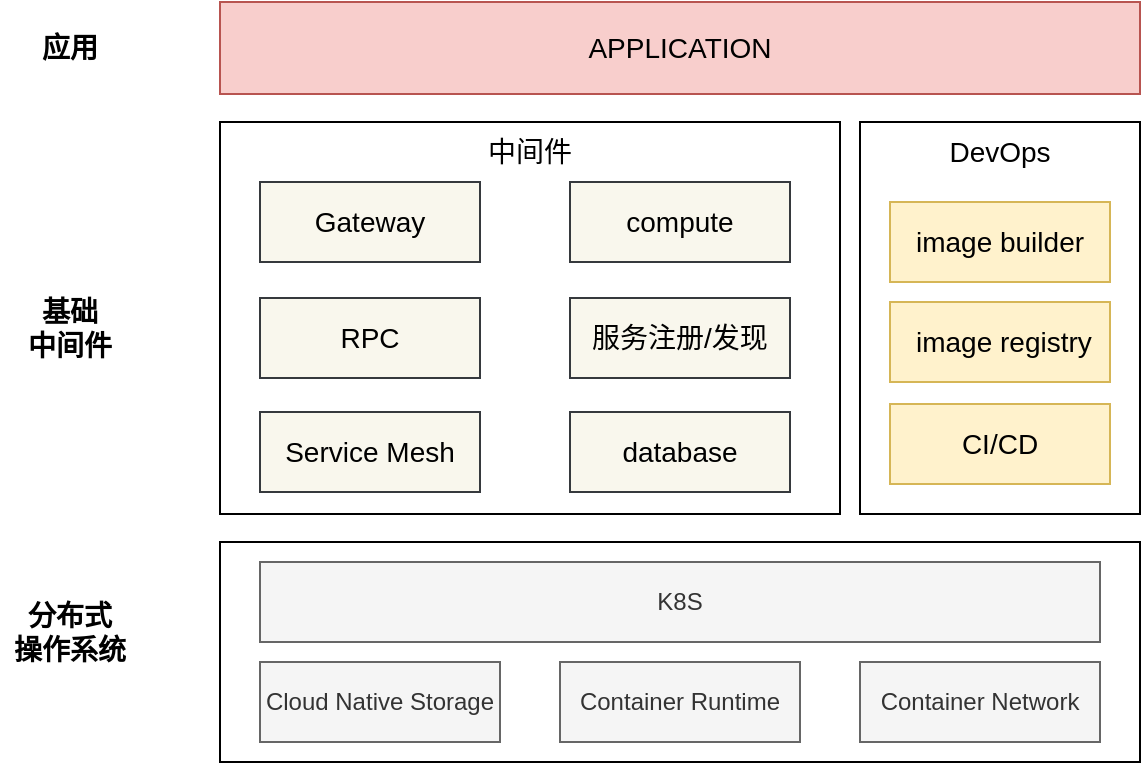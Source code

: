 <mxfile version="20.3.1" type="github">
  <diagram id="JYr65Jm_kDJc_cY_xB6P" name="第 1 页">
    <mxGraphModel dx="1249" dy="809" grid="1" gridSize="10" guides="1" tooltips="1" connect="1" arrows="1" fold="1" page="1" pageScale="1" pageWidth="827" pageHeight="1169" math="0" shadow="0">
      <root>
        <mxCell id="0" />
        <mxCell id="1" parent="0" />
        <mxCell id="j-cVRgfwKiAenDD7w-AU-1" value="" style="rounded=0;whiteSpace=wrap;html=1;" parent="1" vertex="1">
          <mxGeometry x="150" y="390" width="460" height="110" as="geometry" />
        </mxCell>
        <mxCell id="j-cVRgfwKiAenDD7w-AU-2" value="Cloud Native Storage" style="rounded=0;whiteSpace=wrap;html=1;fillColor=#f5f5f5;fontColor=#333333;strokeColor=#666666;" parent="1" vertex="1">
          <mxGeometry x="170" y="450" width="120" height="40" as="geometry" />
        </mxCell>
        <mxCell id="j-cVRgfwKiAenDD7w-AU-3" value="Container Runtime" style="rounded=0;whiteSpace=wrap;html=1;fillColor=#f5f5f5;fontColor=#333333;strokeColor=#666666;" parent="1" vertex="1">
          <mxGeometry x="320" y="450" width="120" height="40" as="geometry" />
        </mxCell>
        <mxCell id="j-cVRgfwKiAenDD7w-AU-4" value="Container Network" style="rounded=0;whiteSpace=wrap;html=1;fillColor=#f5f5f5;fontColor=#333333;strokeColor=#666666;" parent="1" vertex="1">
          <mxGeometry x="470" y="450" width="120" height="40" as="geometry" />
        </mxCell>
        <mxCell id="j-cVRgfwKiAenDD7w-AU-5" value="K8S" style="rounded=0;whiteSpace=wrap;html=1;fillColor=#f5f5f5;fontColor=#333333;strokeColor=#666666;" parent="1" vertex="1">
          <mxGeometry x="170" y="400" width="420" height="40" as="geometry" />
        </mxCell>
        <mxCell id="j-cVRgfwKiAenDD7w-AU-6" value="&lt;b style=&quot;&quot;&gt;&lt;span style=&quot;font-size: 14px;&quot;&gt;分布&lt;/span&gt;&lt;font style=&quot;font-size: 14px;&quot;&gt;式&lt;br&gt;&lt;/font&gt;&lt;span style=&quot;font-size: 14px;&quot;&gt;操作系统&lt;/span&gt;&lt;/b&gt;" style="text;html=1;strokeColor=none;fillColor=none;align=center;verticalAlign=middle;whiteSpace=wrap;rounded=0;" parent="1" vertex="1">
          <mxGeometry x="40" y="420" width="70" height="30" as="geometry" />
        </mxCell>
        <mxCell id="j-cVRgfwKiAenDD7w-AU-7" value="" style="rounded=0;whiteSpace=wrap;html=1;fontSize=14;" parent="1" vertex="1">
          <mxGeometry x="150" y="180" width="310" height="196" as="geometry" />
        </mxCell>
        <mxCell id="j-cVRgfwKiAenDD7w-AU-8" value="&lt;span style=&quot;font-size: 14px;&quot;&gt;&lt;b&gt;基础&lt;br&gt;中间件&lt;/b&gt;&lt;/span&gt;" style="text;html=1;strokeColor=none;fillColor=none;align=center;verticalAlign=middle;whiteSpace=wrap;rounded=0;" parent="1" vertex="1">
          <mxGeometry x="40" y="268" width="70" height="30" as="geometry" />
        </mxCell>
        <mxCell id="j-cVRgfwKiAenDD7w-AU-9" value="RPC" style="rounded=0;whiteSpace=wrap;html=1;fontSize=14;fillColor=#f9f7ed;strokeColor=#36393d;" parent="1" vertex="1">
          <mxGeometry x="170" y="268" width="110" height="40" as="geometry" />
        </mxCell>
        <mxCell id="j-cVRgfwKiAenDD7w-AU-10" value="Gateway" style="rounded=0;whiteSpace=wrap;html=1;fontSize=14;fillColor=#f9f7ed;strokeColor=#36393d;" parent="1" vertex="1">
          <mxGeometry x="170" y="210" width="110" height="40" as="geometry" />
        </mxCell>
        <mxCell id="j-cVRgfwKiAenDD7w-AU-11" value="服务注册/发现" style="rounded=0;whiteSpace=wrap;html=1;fontSize=14;fillColor=#f9f7ed;strokeColor=#36393d;" parent="1" vertex="1">
          <mxGeometry x="325" y="268" width="110" height="40" as="geometry" />
        </mxCell>
        <mxCell id="j-cVRgfwKiAenDD7w-AU-12" value="Service Mesh" style="rounded=0;whiteSpace=wrap;html=1;fontSize=14;fillColor=#f9f7ed;strokeColor=#36393d;" parent="1" vertex="1">
          <mxGeometry x="170" y="325" width="110" height="40" as="geometry" />
        </mxCell>
        <mxCell id="j-cVRgfwKiAenDD7w-AU-13" value="database" style="rounded=0;whiteSpace=wrap;html=1;fontSize=14;fillColor=#f9f7ed;strokeColor=#36393d;" parent="1" vertex="1">
          <mxGeometry x="325" y="325" width="110" height="40" as="geometry" />
        </mxCell>
        <mxCell id="j-cVRgfwKiAenDD7w-AU-14" value="compute" style="rounded=0;whiteSpace=wrap;html=1;fontSize=14;fillColor=#f9f7ed;strokeColor=#36393d;" parent="1" vertex="1">
          <mxGeometry x="325" y="210" width="110" height="40" as="geometry" />
        </mxCell>
        <mxCell id="j-cVRgfwKiAenDD7w-AU-15" value="" style="rounded=0;whiteSpace=wrap;html=1;fontSize=14;" parent="1" vertex="1">
          <mxGeometry x="470" y="180" width="140" height="196" as="geometry" />
        </mxCell>
        <mxCell id="j-cVRgfwKiAenDD7w-AU-16" value="DevOps" style="text;html=1;strokeColor=none;fillColor=none;align=center;verticalAlign=middle;whiteSpace=wrap;rounded=0;fontSize=14;" parent="1" vertex="1">
          <mxGeometry x="510" y="180" width="60" height="30" as="geometry" />
        </mxCell>
        <mxCell id="j-cVRgfwKiAenDD7w-AU-17" value="image builder" style="rounded=0;whiteSpace=wrap;html=1;fontSize=14;fillColor=#fff2cc;strokeColor=#d6b656;" parent="1" vertex="1">
          <mxGeometry x="485" y="220" width="110" height="40" as="geometry" />
        </mxCell>
        <mxCell id="j-cVRgfwKiAenDD7w-AU-18" value="CI/CD" style="rounded=0;whiteSpace=wrap;html=1;fontSize=14;fillColor=#fff2cc;strokeColor=#d6b656;" parent="1" vertex="1">
          <mxGeometry x="485" y="321" width="110" height="40" as="geometry" />
        </mxCell>
        <mxCell id="j-cVRgfwKiAenDD7w-AU-19" value="&amp;nbsp;image registry" style="rounded=0;whiteSpace=wrap;html=1;fontSize=14;fillColor=#fff2cc;strokeColor=#d6b656;" parent="1" vertex="1">
          <mxGeometry x="485" y="270" width="110" height="40" as="geometry" />
        </mxCell>
        <mxCell id="j-cVRgfwKiAenDD7w-AU-20" value="中间件" style="text;html=1;strokeColor=none;fillColor=none;align=center;verticalAlign=middle;whiteSpace=wrap;rounded=0;fontSize=14;" parent="1" vertex="1">
          <mxGeometry x="275" y="180" width="60" height="30" as="geometry" />
        </mxCell>
        <mxCell id="j-cVRgfwKiAenDD7w-AU-21" value="APPLICATION" style="rounded=0;whiteSpace=wrap;html=1;fontSize=14;fillColor=#f8cecc;strokeColor=#b85450;" parent="1" vertex="1">
          <mxGeometry x="150" y="120" width="460" height="46" as="geometry" />
        </mxCell>
        <mxCell id="j-cVRgfwKiAenDD7w-AU-22" value="&lt;span style=&quot;font-size: 14px;&quot;&gt;&lt;b&gt;应用&lt;/b&gt;&lt;/span&gt;" style="text;html=1;strokeColor=none;fillColor=none;align=center;verticalAlign=middle;whiteSpace=wrap;rounded=0;" parent="1" vertex="1">
          <mxGeometry x="40" y="128" width="70" height="30" as="geometry" />
        </mxCell>
      </root>
    </mxGraphModel>
  </diagram>
</mxfile>
